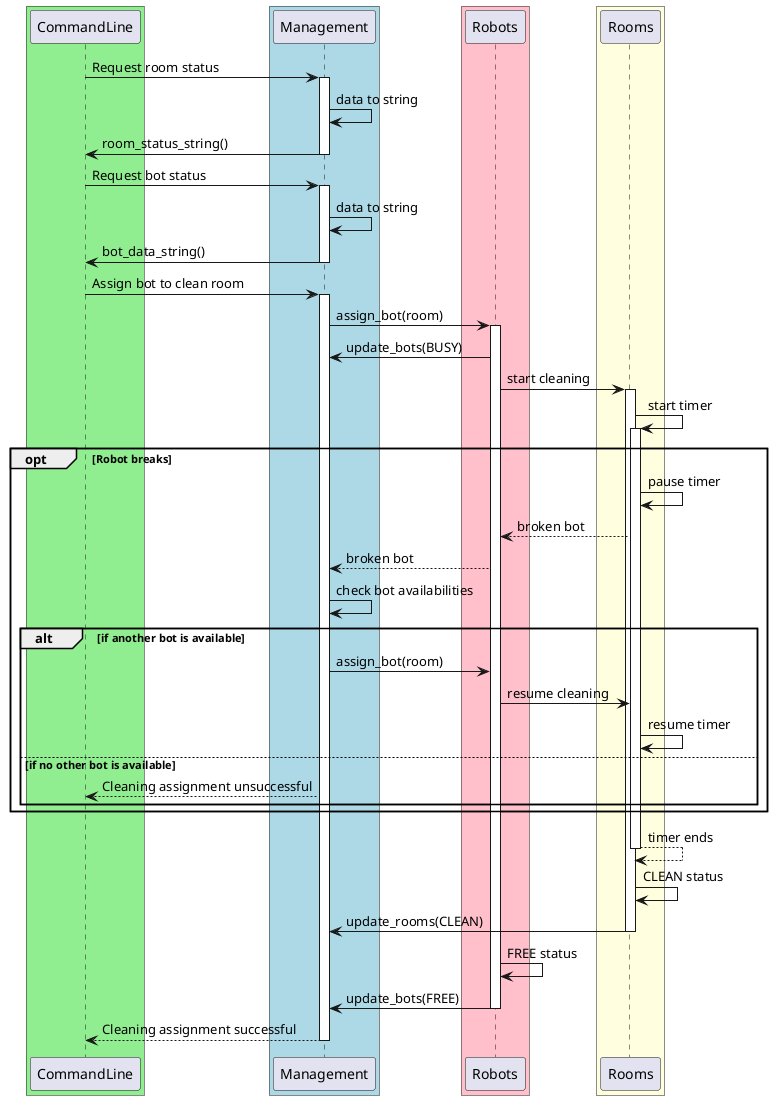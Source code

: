 @startuml
!define RECTANGLE class

box #LightGreen
  participant CommandLine as CLI
end box

box #LightBlue
  participant Management as M
end box

box #Pink
  participant Robots as Bot
end box

box #LightYellow
  participant Rooms as R
end box

CLI -> M : Request room status
activate M
M->M: data to string
M -> CLI : room_status_string()
deactivate M

CLI -> M : Request bot status
activate M
M->M: data to string
M -> CLI : bot_data_string()
deactivate M

CLI -> M : Assign bot to clean room
activate M
M -> Bot : assign_bot(room)
activate Bot
Bot -> M : update_bots(BUSY)
Bot -> R : start cleaning
activate R
R -> R: start timer
activate R

opt Robot breaks
  R -> R: pause timer
  R --> Bot: broken bot
  Bot --> M : broken bot
  M -> M: check bot availabilities
  alt if another bot is available
    M -> Bot : assign_bot(room)
    Bot -> R : resume cleaning
    R -> R: resume timer
  else if no other bot is available
    M --> CLI : Cleaning assignment unsuccessful
  end
end
R --> R: timer ends
deactivate R
R -> R: CLEAN status
R -> M: update_rooms(CLEAN)
deactivate R
Bot -> Bot: FREE status
Bot -> M: update_bots(FREE)
deactivate Bot
M --> CLI : Cleaning assignment successful
deactivate M
@enduml

